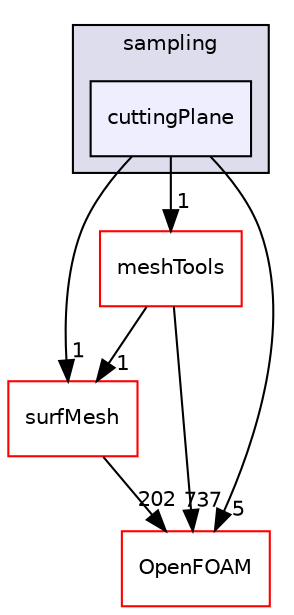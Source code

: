 digraph "src/sampling/cuttingPlane" {
  bgcolor=transparent;
  compound=true
  node [ fontsize="10", fontname="Helvetica"];
  edge [ labelfontsize="10", labelfontname="Helvetica"];
  subgraph clusterdir_24a3817a3c61c11f04a0a72057522f4f {
    graph [ bgcolor="#ddddee", pencolor="black", label="sampling" fontname="Helvetica", fontsize="10", URL="dir_24a3817a3c61c11f04a0a72057522f4f.html"]
  dir_f8080fda710e406c8061086072eee705 [shape=box, label="cuttingPlane", style="filled", fillcolor="#eeeeff", pencolor="black", URL="dir_f8080fda710e406c8061086072eee705.html"];
  }
  dir_0a88fe22feb23ce5f078a04a1df67721 [shape=box label="surfMesh" color="red" URL="dir_0a88fe22feb23ce5f078a04a1df67721.html"];
  dir_ae30ad0bef50cf391b24c614251bb9fd [shape=box label="meshTools" color="red" URL="dir_ae30ad0bef50cf391b24c614251bb9fd.html"];
  dir_c5473ff19b20e6ec4dfe5c310b3778a8 [shape=box label="OpenFOAM" color="red" URL="dir_c5473ff19b20e6ec4dfe5c310b3778a8.html"];
  dir_0a88fe22feb23ce5f078a04a1df67721->dir_c5473ff19b20e6ec4dfe5c310b3778a8 [headlabel="202", labeldistance=1.5 headhref="dir_002679_001887.html"];
  dir_ae30ad0bef50cf391b24c614251bb9fd->dir_0a88fe22feb23ce5f078a04a1df67721 [headlabel="1", labeldistance=1.5 headhref="dir_001741_002679.html"];
  dir_ae30ad0bef50cf391b24c614251bb9fd->dir_c5473ff19b20e6ec4dfe5c310b3778a8 [headlabel="737", labeldistance=1.5 headhref="dir_001741_001887.html"];
  dir_f8080fda710e406c8061086072eee705->dir_0a88fe22feb23ce5f078a04a1df67721 [headlabel="1", labeldistance=1.5 headhref="dir_002605_002679.html"];
  dir_f8080fda710e406c8061086072eee705->dir_ae30ad0bef50cf391b24c614251bb9fd [headlabel="1", labeldistance=1.5 headhref="dir_002605_001741.html"];
  dir_f8080fda710e406c8061086072eee705->dir_c5473ff19b20e6ec4dfe5c310b3778a8 [headlabel="5", labeldistance=1.5 headhref="dir_002605_001887.html"];
}
